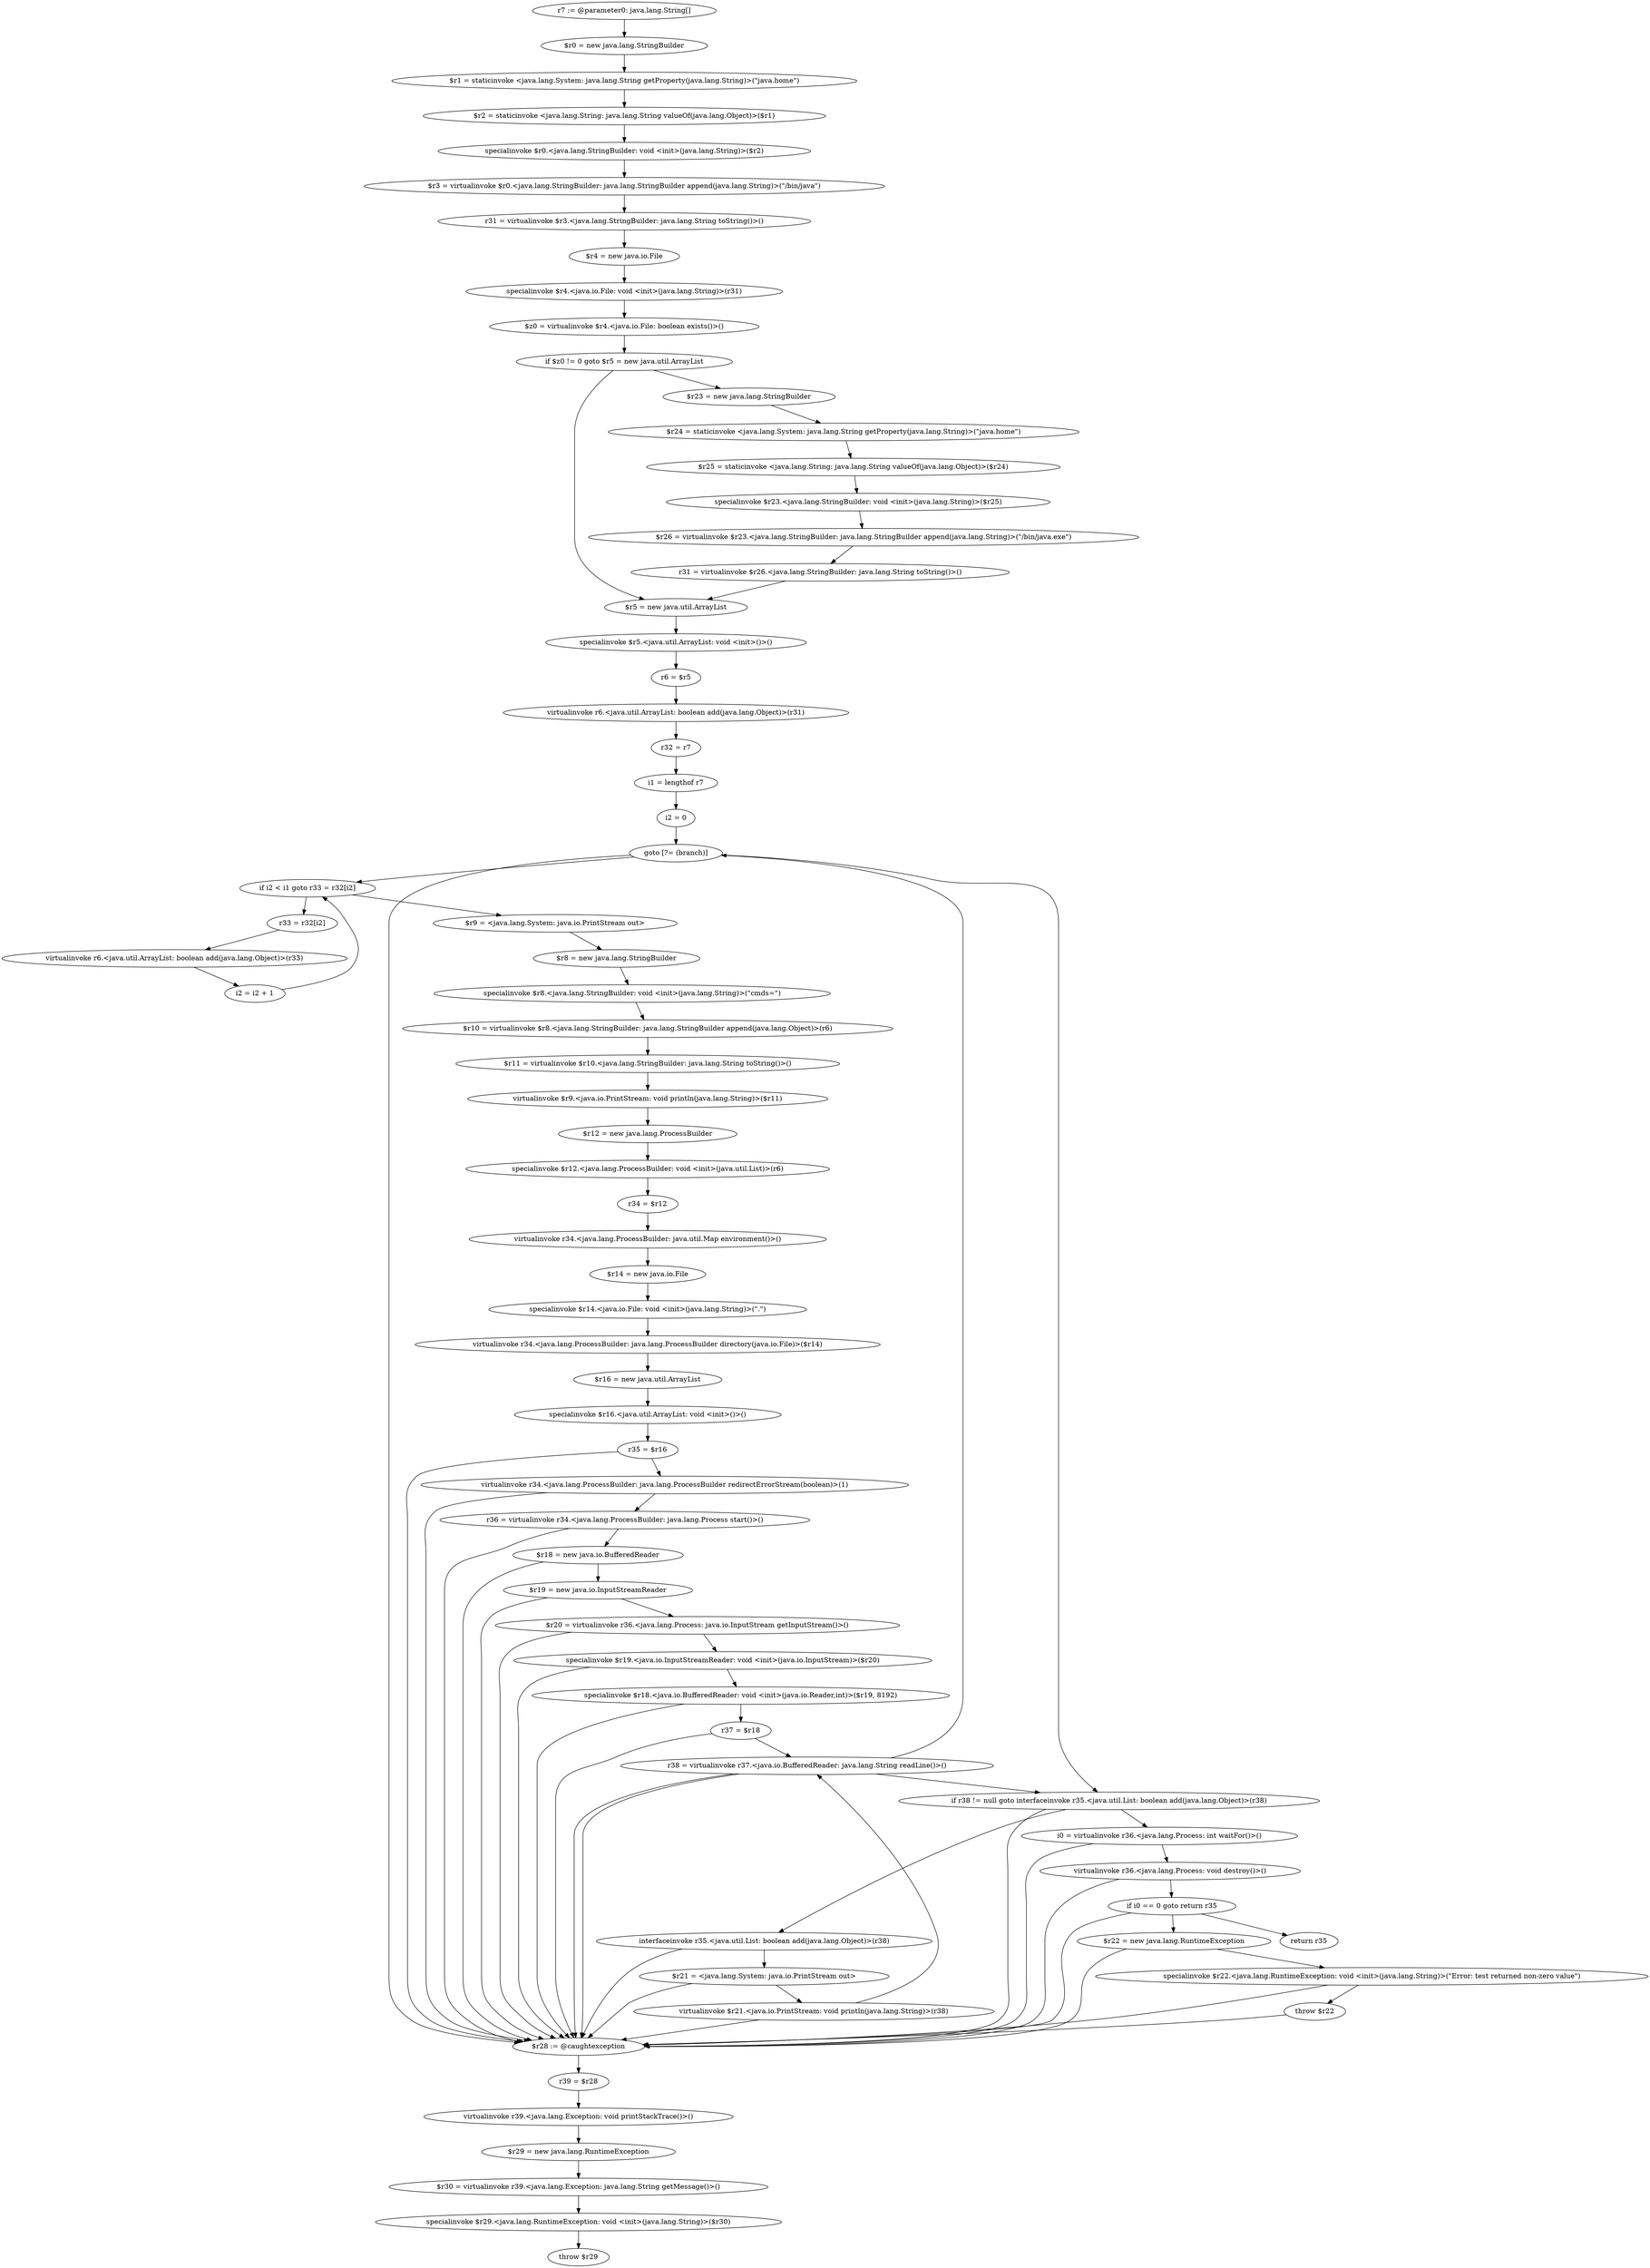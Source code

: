digraph "unitGraph" {
    "r7 := @parameter0: java.lang.String[]"
    "$r0 = new java.lang.StringBuilder"
    "$r1 = staticinvoke <java.lang.System: java.lang.String getProperty(java.lang.String)>(\"java.home\")"
    "$r2 = staticinvoke <java.lang.String: java.lang.String valueOf(java.lang.Object)>($r1)"
    "specialinvoke $r0.<java.lang.StringBuilder: void <init>(java.lang.String)>($r2)"
    "$r3 = virtualinvoke $r0.<java.lang.StringBuilder: java.lang.StringBuilder append(java.lang.String)>(\"/bin/java\")"
    "r31 = virtualinvoke $r3.<java.lang.StringBuilder: java.lang.String toString()>()"
    "$r4 = new java.io.File"
    "specialinvoke $r4.<java.io.File: void <init>(java.lang.String)>(r31)"
    "$z0 = virtualinvoke $r4.<java.io.File: boolean exists()>()"
    "if $z0 != 0 goto $r5 = new java.util.ArrayList"
    "$r23 = new java.lang.StringBuilder"
    "$r24 = staticinvoke <java.lang.System: java.lang.String getProperty(java.lang.String)>(\"java.home\")"
    "$r25 = staticinvoke <java.lang.String: java.lang.String valueOf(java.lang.Object)>($r24)"
    "specialinvoke $r23.<java.lang.StringBuilder: void <init>(java.lang.String)>($r25)"
    "$r26 = virtualinvoke $r23.<java.lang.StringBuilder: java.lang.StringBuilder append(java.lang.String)>(\"/bin/java.exe\")"
    "r31 = virtualinvoke $r26.<java.lang.StringBuilder: java.lang.String toString()>()"
    "$r5 = new java.util.ArrayList"
    "specialinvoke $r5.<java.util.ArrayList: void <init>()>()"
    "r6 = $r5"
    "virtualinvoke r6.<java.util.ArrayList: boolean add(java.lang.Object)>(r31)"
    "r32 = r7"
    "i1 = lengthof r7"
    "i2 = 0"
    "goto [?= (branch)]"
    "r33 = r32[i2]"
    "virtualinvoke r6.<java.util.ArrayList: boolean add(java.lang.Object)>(r33)"
    "i2 = i2 + 1"
    "if i2 < i1 goto r33 = r32[i2]"
    "$r9 = <java.lang.System: java.io.PrintStream out>"
    "$r8 = new java.lang.StringBuilder"
    "specialinvoke $r8.<java.lang.StringBuilder: void <init>(java.lang.String)>(\"cmds=\")"
    "$r10 = virtualinvoke $r8.<java.lang.StringBuilder: java.lang.StringBuilder append(java.lang.Object)>(r6)"
    "$r11 = virtualinvoke $r10.<java.lang.StringBuilder: java.lang.String toString()>()"
    "virtualinvoke $r9.<java.io.PrintStream: void println(java.lang.String)>($r11)"
    "$r12 = new java.lang.ProcessBuilder"
    "specialinvoke $r12.<java.lang.ProcessBuilder: void <init>(java.util.List)>(r6)"
    "r34 = $r12"
    "virtualinvoke r34.<java.lang.ProcessBuilder: java.util.Map environment()>()"
    "$r14 = new java.io.File"
    "specialinvoke $r14.<java.io.File: void <init>(java.lang.String)>(\".\")"
    "virtualinvoke r34.<java.lang.ProcessBuilder: java.lang.ProcessBuilder directory(java.io.File)>($r14)"
    "$r16 = new java.util.ArrayList"
    "specialinvoke $r16.<java.util.ArrayList: void <init>()>()"
    "r35 = $r16"
    "virtualinvoke r34.<java.lang.ProcessBuilder: java.lang.ProcessBuilder redirectErrorStream(boolean)>(1)"
    "r36 = virtualinvoke r34.<java.lang.ProcessBuilder: java.lang.Process start()>()"
    "$r18 = new java.io.BufferedReader"
    "$r19 = new java.io.InputStreamReader"
    "$r20 = virtualinvoke r36.<java.lang.Process: java.io.InputStream getInputStream()>()"
    "specialinvoke $r19.<java.io.InputStreamReader: void <init>(java.io.InputStream)>($r20)"
    "specialinvoke $r18.<java.io.BufferedReader: void <init>(java.io.Reader,int)>($r19, 8192)"
    "r37 = $r18"
    "r38 = virtualinvoke r37.<java.io.BufferedReader: java.lang.String readLine()>()"
    "interfaceinvoke r35.<java.util.List: boolean add(java.lang.Object)>(r38)"
    "$r21 = <java.lang.System: java.io.PrintStream out>"
    "virtualinvoke $r21.<java.io.PrintStream: void println(java.lang.String)>(r38)"
    "if r38 != null goto interfaceinvoke r35.<java.util.List: boolean add(java.lang.Object)>(r38)"
    "i0 = virtualinvoke r36.<java.lang.Process: int waitFor()>()"
    "virtualinvoke r36.<java.lang.Process: void destroy()>()"
    "if i0 == 0 goto return r35"
    "$r22 = new java.lang.RuntimeException"
    "specialinvoke $r22.<java.lang.RuntimeException: void <init>(java.lang.String)>(\"Error: test returned non-zero value\")"
    "throw $r22"
    "return r35"
    "$r28 := @caughtexception"
    "r39 = $r28"
    "virtualinvoke r39.<java.lang.Exception: void printStackTrace()>()"
    "$r29 = new java.lang.RuntimeException"
    "$r30 = virtualinvoke r39.<java.lang.Exception: java.lang.String getMessage()>()"
    "specialinvoke $r29.<java.lang.RuntimeException: void <init>(java.lang.String)>($r30)"
    "throw $r29"
    "r7 := @parameter0: java.lang.String[]"->"$r0 = new java.lang.StringBuilder";
    "$r0 = new java.lang.StringBuilder"->"$r1 = staticinvoke <java.lang.System: java.lang.String getProperty(java.lang.String)>(\"java.home\")";
    "$r1 = staticinvoke <java.lang.System: java.lang.String getProperty(java.lang.String)>(\"java.home\")"->"$r2 = staticinvoke <java.lang.String: java.lang.String valueOf(java.lang.Object)>($r1)";
    "$r2 = staticinvoke <java.lang.String: java.lang.String valueOf(java.lang.Object)>($r1)"->"specialinvoke $r0.<java.lang.StringBuilder: void <init>(java.lang.String)>($r2)";
    "specialinvoke $r0.<java.lang.StringBuilder: void <init>(java.lang.String)>($r2)"->"$r3 = virtualinvoke $r0.<java.lang.StringBuilder: java.lang.StringBuilder append(java.lang.String)>(\"/bin/java\")";
    "$r3 = virtualinvoke $r0.<java.lang.StringBuilder: java.lang.StringBuilder append(java.lang.String)>(\"/bin/java\")"->"r31 = virtualinvoke $r3.<java.lang.StringBuilder: java.lang.String toString()>()";
    "r31 = virtualinvoke $r3.<java.lang.StringBuilder: java.lang.String toString()>()"->"$r4 = new java.io.File";
    "$r4 = new java.io.File"->"specialinvoke $r4.<java.io.File: void <init>(java.lang.String)>(r31)";
    "specialinvoke $r4.<java.io.File: void <init>(java.lang.String)>(r31)"->"$z0 = virtualinvoke $r4.<java.io.File: boolean exists()>()";
    "$z0 = virtualinvoke $r4.<java.io.File: boolean exists()>()"->"if $z0 != 0 goto $r5 = new java.util.ArrayList";
    "if $z0 != 0 goto $r5 = new java.util.ArrayList"->"$r23 = new java.lang.StringBuilder";
    "if $z0 != 0 goto $r5 = new java.util.ArrayList"->"$r5 = new java.util.ArrayList";
    "$r23 = new java.lang.StringBuilder"->"$r24 = staticinvoke <java.lang.System: java.lang.String getProperty(java.lang.String)>(\"java.home\")";
    "$r24 = staticinvoke <java.lang.System: java.lang.String getProperty(java.lang.String)>(\"java.home\")"->"$r25 = staticinvoke <java.lang.String: java.lang.String valueOf(java.lang.Object)>($r24)";
    "$r25 = staticinvoke <java.lang.String: java.lang.String valueOf(java.lang.Object)>($r24)"->"specialinvoke $r23.<java.lang.StringBuilder: void <init>(java.lang.String)>($r25)";
    "specialinvoke $r23.<java.lang.StringBuilder: void <init>(java.lang.String)>($r25)"->"$r26 = virtualinvoke $r23.<java.lang.StringBuilder: java.lang.StringBuilder append(java.lang.String)>(\"/bin/java.exe\")";
    "$r26 = virtualinvoke $r23.<java.lang.StringBuilder: java.lang.StringBuilder append(java.lang.String)>(\"/bin/java.exe\")"->"r31 = virtualinvoke $r26.<java.lang.StringBuilder: java.lang.String toString()>()";
    "r31 = virtualinvoke $r26.<java.lang.StringBuilder: java.lang.String toString()>()"->"$r5 = new java.util.ArrayList";
    "$r5 = new java.util.ArrayList"->"specialinvoke $r5.<java.util.ArrayList: void <init>()>()";
    "specialinvoke $r5.<java.util.ArrayList: void <init>()>()"->"r6 = $r5";
    "r6 = $r5"->"virtualinvoke r6.<java.util.ArrayList: boolean add(java.lang.Object)>(r31)";
    "virtualinvoke r6.<java.util.ArrayList: boolean add(java.lang.Object)>(r31)"->"r32 = r7";
    "r32 = r7"->"i1 = lengthof r7";
    "i1 = lengthof r7"->"i2 = 0";
    "i2 = 0"->"goto [?= (branch)]";
    "goto [?= (branch)]"->"if i2 < i1 goto r33 = r32[i2]";
    "r33 = r32[i2]"->"virtualinvoke r6.<java.util.ArrayList: boolean add(java.lang.Object)>(r33)";
    "virtualinvoke r6.<java.util.ArrayList: boolean add(java.lang.Object)>(r33)"->"i2 = i2 + 1";
    "i2 = i2 + 1"->"if i2 < i1 goto r33 = r32[i2]";
    "if i2 < i1 goto r33 = r32[i2]"->"$r9 = <java.lang.System: java.io.PrintStream out>";
    "if i2 < i1 goto r33 = r32[i2]"->"r33 = r32[i2]";
    "$r9 = <java.lang.System: java.io.PrintStream out>"->"$r8 = new java.lang.StringBuilder";
    "$r8 = new java.lang.StringBuilder"->"specialinvoke $r8.<java.lang.StringBuilder: void <init>(java.lang.String)>(\"cmds=\")";
    "specialinvoke $r8.<java.lang.StringBuilder: void <init>(java.lang.String)>(\"cmds=\")"->"$r10 = virtualinvoke $r8.<java.lang.StringBuilder: java.lang.StringBuilder append(java.lang.Object)>(r6)";
    "$r10 = virtualinvoke $r8.<java.lang.StringBuilder: java.lang.StringBuilder append(java.lang.Object)>(r6)"->"$r11 = virtualinvoke $r10.<java.lang.StringBuilder: java.lang.String toString()>()";
    "$r11 = virtualinvoke $r10.<java.lang.StringBuilder: java.lang.String toString()>()"->"virtualinvoke $r9.<java.io.PrintStream: void println(java.lang.String)>($r11)";
    "virtualinvoke $r9.<java.io.PrintStream: void println(java.lang.String)>($r11)"->"$r12 = new java.lang.ProcessBuilder";
    "$r12 = new java.lang.ProcessBuilder"->"specialinvoke $r12.<java.lang.ProcessBuilder: void <init>(java.util.List)>(r6)";
    "specialinvoke $r12.<java.lang.ProcessBuilder: void <init>(java.util.List)>(r6)"->"r34 = $r12";
    "r34 = $r12"->"virtualinvoke r34.<java.lang.ProcessBuilder: java.util.Map environment()>()";
    "virtualinvoke r34.<java.lang.ProcessBuilder: java.util.Map environment()>()"->"$r14 = new java.io.File";
    "$r14 = new java.io.File"->"specialinvoke $r14.<java.io.File: void <init>(java.lang.String)>(\".\")";
    "specialinvoke $r14.<java.io.File: void <init>(java.lang.String)>(\".\")"->"virtualinvoke r34.<java.lang.ProcessBuilder: java.lang.ProcessBuilder directory(java.io.File)>($r14)";
    "virtualinvoke r34.<java.lang.ProcessBuilder: java.lang.ProcessBuilder directory(java.io.File)>($r14)"->"$r16 = new java.util.ArrayList";
    "$r16 = new java.util.ArrayList"->"specialinvoke $r16.<java.util.ArrayList: void <init>()>()";
    "specialinvoke $r16.<java.util.ArrayList: void <init>()>()"->"r35 = $r16";
    "r35 = $r16"->"virtualinvoke r34.<java.lang.ProcessBuilder: java.lang.ProcessBuilder redirectErrorStream(boolean)>(1)";
    "r35 = $r16"->"$r28 := @caughtexception";
    "virtualinvoke r34.<java.lang.ProcessBuilder: java.lang.ProcessBuilder redirectErrorStream(boolean)>(1)"->"r36 = virtualinvoke r34.<java.lang.ProcessBuilder: java.lang.Process start()>()";
    "virtualinvoke r34.<java.lang.ProcessBuilder: java.lang.ProcessBuilder redirectErrorStream(boolean)>(1)"->"$r28 := @caughtexception";
    "r36 = virtualinvoke r34.<java.lang.ProcessBuilder: java.lang.Process start()>()"->"$r18 = new java.io.BufferedReader";
    "r36 = virtualinvoke r34.<java.lang.ProcessBuilder: java.lang.Process start()>()"->"$r28 := @caughtexception";
    "$r18 = new java.io.BufferedReader"->"$r19 = new java.io.InputStreamReader";
    "$r18 = new java.io.BufferedReader"->"$r28 := @caughtexception";
    "$r19 = new java.io.InputStreamReader"->"$r20 = virtualinvoke r36.<java.lang.Process: java.io.InputStream getInputStream()>()";
    "$r19 = new java.io.InputStreamReader"->"$r28 := @caughtexception";
    "$r20 = virtualinvoke r36.<java.lang.Process: java.io.InputStream getInputStream()>()"->"specialinvoke $r19.<java.io.InputStreamReader: void <init>(java.io.InputStream)>($r20)";
    "$r20 = virtualinvoke r36.<java.lang.Process: java.io.InputStream getInputStream()>()"->"$r28 := @caughtexception";
    "specialinvoke $r19.<java.io.InputStreamReader: void <init>(java.io.InputStream)>($r20)"->"specialinvoke $r18.<java.io.BufferedReader: void <init>(java.io.Reader,int)>($r19, 8192)";
    "specialinvoke $r19.<java.io.InputStreamReader: void <init>(java.io.InputStream)>($r20)"->"$r28 := @caughtexception";
    "specialinvoke $r18.<java.io.BufferedReader: void <init>(java.io.Reader,int)>($r19, 8192)"->"r37 = $r18";
    "specialinvoke $r18.<java.io.BufferedReader: void <init>(java.io.Reader,int)>($r19, 8192)"->"$r28 := @caughtexception";
    "r37 = $r18"->"r38 = virtualinvoke r37.<java.io.BufferedReader: java.lang.String readLine()>()";
    "r37 = $r18"->"$r28 := @caughtexception";
    "r38 = virtualinvoke r37.<java.io.BufferedReader: java.lang.String readLine()>()"->"goto [?= (branch)]";
    "r38 = virtualinvoke r37.<java.io.BufferedReader: java.lang.String readLine()>()"->"$r28 := @caughtexception";
    "goto [?= (branch)]"->"if r38 != null goto interfaceinvoke r35.<java.util.List: boolean add(java.lang.Object)>(r38)";
    "goto [?= (branch)]"->"$r28 := @caughtexception";
    "interfaceinvoke r35.<java.util.List: boolean add(java.lang.Object)>(r38)"->"$r21 = <java.lang.System: java.io.PrintStream out>";
    "interfaceinvoke r35.<java.util.List: boolean add(java.lang.Object)>(r38)"->"$r28 := @caughtexception";
    "$r21 = <java.lang.System: java.io.PrintStream out>"->"virtualinvoke $r21.<java.io.PrintStream: void println(java.lang.String)>(r38)";
    "$r21 = <java.lang.System: java.io.PrintStream out>"->"$r28 := @caughtexception";
    "virtualinvoke $r21.<java.io.PrintStream: void println(java.lang.String)>(r38)"->"r38 = virtualinvoke r37.<java.io.BufferedReader: java.lang.String readLine()>()";
    "virtualinvoke $r21.<java.io.PrintStream: void println(java.lang.String)>(r38)"->"$r28 := @caughtexception";
    "r38 = virtualinvoke r37.<java.io.BufferedReader: java.lang.String readLine()>()"->"if r38 != null goto interfaceinvoke r35.<java.util.List: boolean add(java.lang.Object)>(r38)";
    "r38 = virtualinvoke r37.<java.io.BufferedReader: java.lang.String readLine()>()"->"$r28 := @caughtexception";
    "if r38 != null goto interfaceinvoke r35.<java.util.List: boolean add(java.lang.Object)>(r38)"->"i0 = virtualinvoke r36.<java.lang.Process: int waitFor()>()";
    "if r38 != null goto interfaceinvoke r35.<java.util.List: boolean add(java.lang.Object)>(r38)"->"interfaceinvoke r35.<java.util.List: boolean add(java.lang.Object)>(r38)";
    "if r38 != null goto interfaceinvoke r35.<java.util.List: boolean add(java.lang.Object)>(r38)"->"$r28 := @caughtexception";
    "i0 = virtualinvoke r36.<java.lang.Process: int waitFor()>()"->"virtualinvoke r36.<java.lang.Process: void destroy()>()";
    "i0 = virtualinvoke r36.<java.lang.Process: int waitFor()>()"->"$r28 := @caughtexception";
    "virtualinvoke r36.<java.lang.Process: void destroy()>()"->"if i0 == 0 goto return r35";
    "virtualinvoke r36.<java.lang.Process: void destroy()>()"->"$r28 := @caughtexception";
    "if i0 == 0 goto return r35"->"$r22 = new java.lang.RuntimeException";
    "if i0 == 0 goto return r35"->"return r35";
    "if i0 == 0 goto return r35"->"$r28 := @caughtexception";
    "$r22 = new java.lang.RuntimeException"->"specialinvoke $r22.<java.lang.RuntimeException: void <init>(java.lang.String)>(\"Error: test returned non-zero value\")";
    "$r22 = new java.lang.RuntimeException"->"$r28 := @caughtexception";
    "specialinvoke $r22.<java.lang.RuntimeException: void <init>(java.lang.String)>(\"Error: test returned non-zero value\")"->"throw $r22";
    "specialinvoke $r22.<java.lang.RuntimeException: void <init>(java.lang.String)>(\"Error: test returned non-zero value\")"->"$r28 := @caughtexception";
    "throw $r22"->"$r28 := @caughtexception";
    "$r28 := @caughtexception"->"r39 = $r28";
    "r39 = $r28"->"virtualinvoke r39.<java.lang.Exception: void printStackTrace()>()";
    "virtualinvoke r39.<java.lang.Exception: void printStackTrace()>()"->"$r29 = new java.lang.RuntimeException";
    "$r29 = new java.lang.RuntimeException"->"$r30 = virtualinvoke r39.<java.lang.Exception: java.lang.String getMessage()>()";
    "$r30 = virtualinvoke r39.<java.lang.Exception: java.lang.String getMessage()>()"->"specialinvoke $r29.<java.lang.RuntimeException: void <init>(java.lang.String)>($r30)";
    "specialinvoke $r29.<java.lang.RuntimeException: void <init>(java.lang.String)>($r30)"->"throw $r29";
}
